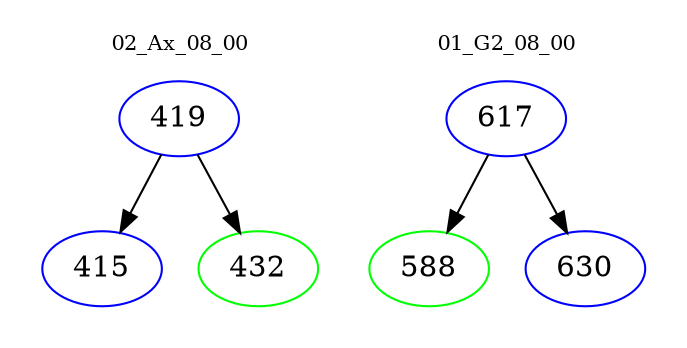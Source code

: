 digraph{
subgraph cluster_0 {
color = white
label = "02_Ax_08_00";
fontsize=10;
T0_419 [label="419", color="blue"]
T0_419 -> T0_415 [color="black"]
T0_415 [label="415", color="blue"]
T0_419 -> T0_432 [color="black"]
T0_432 [label="432", color="green"]
}
subgraph cluster_1 {
color = white
label = "01_G2_08_00";
fontsize=10;
T1_617 [label="617", color="blue"]
T1_617 -> T1_588 [color="black"]
T1_588 [label="588", color="green"]
T1_617 -> T1_630 [color="black"]
T1_630 [label="630", color="blue"]
}
}
